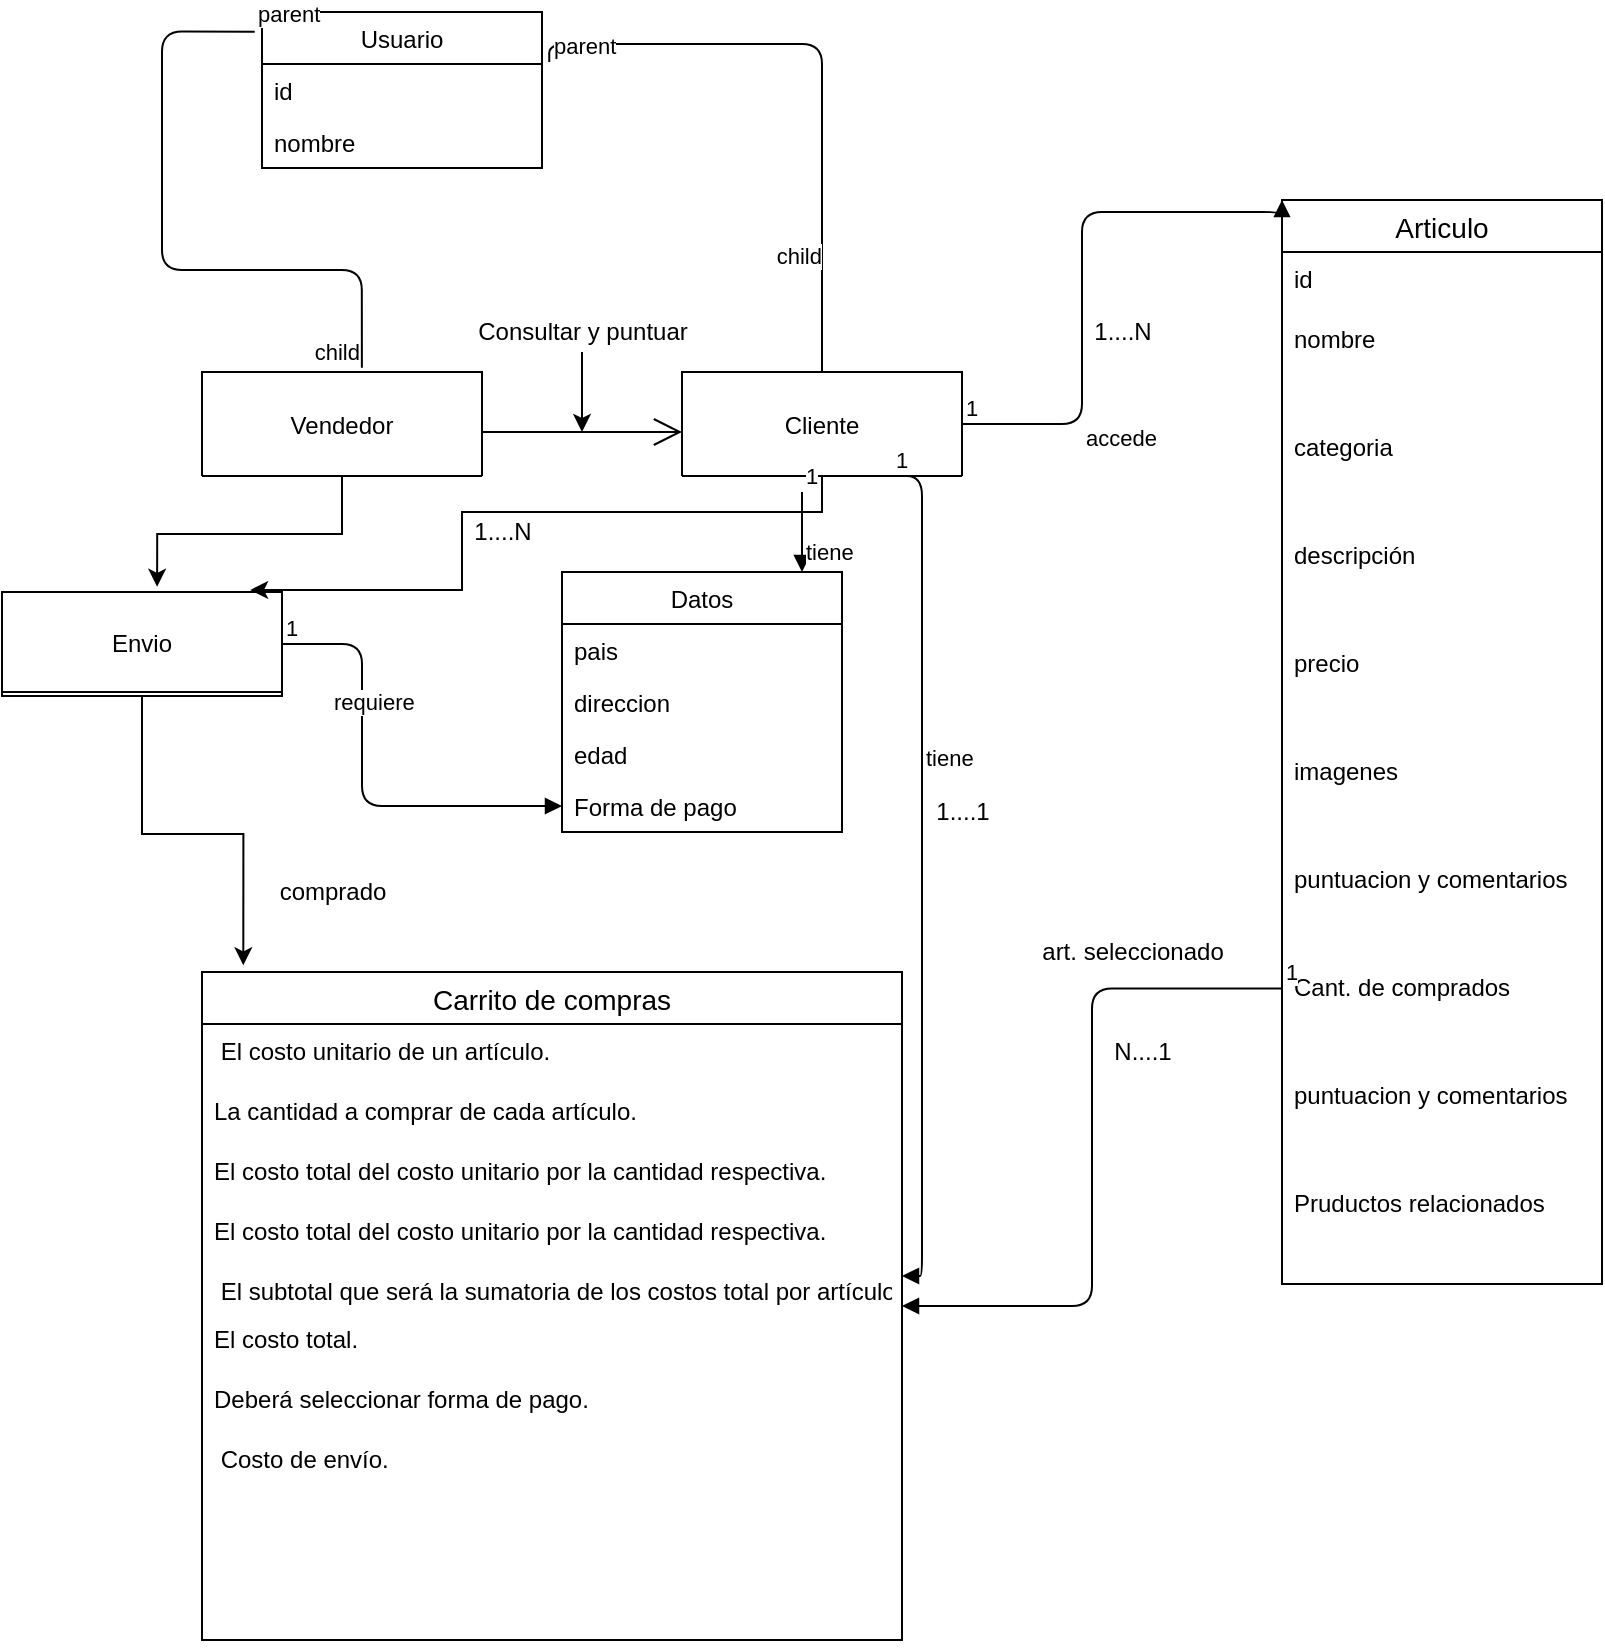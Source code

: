 <mxfile version="13.5.8" type="github">
  <diagram id="Sg8eH-UAJ3QVDJKttWUy" name="Page-1">
    <mxGraphModel dx="1034" dy="548" grid="1" gridSize="10" guides="1" tooltips="1" connect="1" arrows="1" fold="1" page="1" pageScale="1" pageWidth="827" pageHeight="1169" math="0" shadow="0">
      <root>
        <mxCell id="0" />
        <mxCell id="1" parent="0" />
        <mxCell id="rdflz2K7-HJ1GpBFVxrQ-13" value="Usuario" style="swimlane;fontStyle=0;childLayout=stackLayout;horizontal=1;startSize=26;fillColor=none;horizontalStack=0;resizeParent=1;resizeParentMax=0;resizeLast=0;collapsible=1;marginBottom=0;" vertex="1" parent="1">
          <mxGeometry x="140" y="50" width="140" height="78" as="geometry" />
        </mxCell>
        <mxCell id="rdflz2K7-HJ1GpBFVxrQ-14" value="id " style="text;strokeColor=none;fillColor=none;align=left;verticalAlign=top;spacingLeft=4;spacingRight=4;overflow=hidden;rotatable=0;points=[[0,0.5],[1,0.5]];portConstraint=eastwest;" vertex="1" parent="rdflz2K7-HJ1GpBFVxrQ-13">
          <mxGeometry y="26" width="140" height="26" as="geometry" />
        </mxCell>
        <mxCell id="rdflz2K7-HJ1GpBFVxrQ-15" value="nombre" style="text;strokeColor=none;fillColor=none;align=left;verticalAlign=top;spacingLeft=4;spacingRight=4;overflow=hidden;rotatable=0;points=[[0,0.5],[1,0.5]];portConstraint=eastwest;" vertex="1" parent="rdflz2K7-HJ1GpBFVxrQ-13">
          <mxGeometry y="52" width="140" height="26" as="geometry" />
        </mxCell>
        <mxCell id="rdflz2K7-HJ1GpBFVxrQ-22" value="Articulo" style="swimlane;fontStyle=0;childLayout=stackLayout;horizontal=1;startSize=26;horizontalStack=0;resizeParent=1;resizeParentMax=0;resizeLast=0;collapsible=1;marginBottom=0;align=center;fontSize=14;" vertex="1" parent="1">
          <mxGeometry x="650" y="144" width="160" height="542" as="geometry">
            <mxRectangle x="650" y="144" width="80" height="26" as="alternateBounds" />
          </mxGeometry>
        </mxCell>
        <mxCell id="rdflz2K7-HJ1GpBFVxrQ-23" value="id" style="text;strokeColor=none;fillColor=none;spacingLeft=4;spacingRight=4;overflow=hidden;rotatable=0;points=[[0,0.5],[1,0.5]];portConstraint=eastwest;fontSize=12;" vertex="1" parent="rdflz2K7-HJ1GpBFVxrQ-22">
          <mxGeometry y="26" width="160" height="30" as="geometry" />
        </mxCell>
        <mxCell id="rdflz2K7-HJ1GpBFVxrQ-27" value="nombre" style="text;strokeColor=none;fillColor=none;spacingLeft=4;spacingRight=4;overflow=hidden;rotatable=0;points=[[0,0.5],[1,0.5]];portConstraint=eastwest;fontSize=12;" vertex="1" parent="rdflz2K7-HJ1GpBFVxrQ-22">
          <mxGeometry y="56" width="160" height="54" as="geometry" />
        </mxCell>
        <mxCell id="rdflz2K7-HJ1GpBFVxrQ-31" value="categoria" style="text;strokeColor=none;fillColor=none;spacingLeft=4;spacingRight=4;overflow=hidden;rotatable=0;points=[[0,0.5],[1,0.5]];portConstraint=eastwest;fontSize=12;" vertex="1" parent="rdflz2K7-HJ1GpBFVxrQ-22">
          <mxGeometry y="110" width="160" height="54" as="geometry" />
        </mxCell>
        <mxCell id="rdflz2K7-HJ1GpBFVxrQ-30" value="descripción" style="text;strokeColor=none;fillColor=none;spacingLeft=4;spacingRight=4;overflow=hidden;rotatable=0;points=[[0,0.5],[1,0.5]];portConstraint=eastwest;fontSize=12;" vertex="1" parent="rdflz2K7-HJ1GpBFVxrQ-22">
          <mxGeometry y="164" width="160" height="54" as="geometry" />
        </mxCell>
        <mxCell id="rdflz2K7-HJ1GpBFVxrQ-29" value="precio" style="text;strokeColor=none;fillColor=none;spacingLeft=4;spacingRight=4;overflow=hidden;rotatable=0;points=[[0,0.5],[1,0.5]];portConstraint=eastwest;fontSize=12;" vertex="1" parent="rdflz2K7-HJ1GpBFVxrQ-22">
          <mxGeometry y="218" width="160" height="54" as="geometry" />
        </mxCell>
        <mxCell id="rdflz2K7-HJ1GpBFVxrQ-28" value="imagenes" style="text;strokeColor=none;fillColor=none;spacingLeft=4;spacingRight=4;overflow=hidden;rotatable=0;points=[[0,0.5],[1,0.5]];portConstraint=eastwest;fontSize=12;" vertex="1" parent="rdflz2K7-HJ1GpBFVxrQ-22">
          <mxGeometry y="272" width="160" height="54" as="geometry" />
        </mxCell>
        <mxCell id="rdflz2K7-HJ1GpBFVxrQ-32" value="puntuacion y comentarios" style="text;strokeColor=none;fillColor=none;spacingLeft=4;spacingRight=4;overflow=hidden;rotatable=0;points=[[0,0.5],[1,0.5]];portConstraint=eastwest;fontSize=12;" vertex="1" parent="rdflz2K7-HJ1GpBFVxrQ-22">
          <mxGeometry y="326" width="160" height="54" as="geometry" />
        </mxCell>
        <mxCell id="rdflz2K7-HJ1GpBFVxrQ-33" value="Cant. de comprados" style="text;strokeColor=none;fillColor=none;spacingLeft=4;spacingRight=4;overflow=hidden;rotatable=0;points=[[0,0.5],[1,0.5]];portConstraint=eastwest;fontSize=12;" vertex="1" parent="rdflz2K7-HJ1GpBFVxrQ-22">
          <mxGeometry y="380" width="160" height="54" as="geometry" />
        </mxCell>
        <mxCell id="rdflz2K7-HJ1GpBFVxrQ-34" value="puntuacion y comentarios" style="text;strokeColor=none;fillColor=none;spacingLeft=4;spacingRight=4;overflow=hidden;rotatable=0;points=[[0,0.5],[1,0.5]];portConstraint=eastwest;fontSize=12;" vertex="1" parent="rdflz2K7-HJ1GpBFVxrQ-22">
          <mxGeometry y="434" width="160" height="54" as="geometry" />
        </mxCell>
        <mxCell id="rdflz2K7-HJ1GpBFVxrQ-24" value="Pruductos relacionados" style="text;strokeColor=none;fillColor=none;spacingLeft=4;spacingRight=4;overflow=hidden;rotatable=0;points=[[0,0.5],[1,0.5]];portConstraint=eastwest;fontSize=12;" vertex="1" parent="rdflz2K7-HJ1GpBFVxrQ-22">
          <mxGeometry y="488" width="160" height="54" as="geometry" />
        </mxCell>
        <mxCell id="rdflz2K7-HJ1GpBFVxrQ-95" style="edgeStyle=orthogonalEdgeStyle;rounded=0;orthogonalLoop=1;jettySize=auto;html=1;entryX=0.554;entryY=-0.05;entryDx=0;entryDy=0;entryPerimeter=0;" edge="1" parent="1" source="rdflz2K7-HJ1GpBFVxrQ-5" target="rdflz2K7-HJ1GpBFVxrQ-84">
          <mxGeometry relative="1" as="geometry" />
        </mxCell>
        <mxCell id="rdflz2K7-HJ1GpBFVxrQ-5" value="Vendedor" style="swimlane;fontStyle=0;childLayout=stackLayout;horizontal=1;startSize=52;fillColor=none;horizontalStack=0;resizeParent=1;resizeParentMax=0;resizeLast=0;collapsible=1;marginBottom=0;" vertex="1" parent="1">
          <mxGeometry x="110" y="230" width="140" height="52" as="geometry" />
        </mxCell>
        <mxCell id="rdflz2K7-HJ1GpBFVxrQ-109" style="edgeStyle=orthogonalEdgeStyle;rounded=0;orthogonalLoop=1;jettySize=auto;html=1;entryX=0.886;entryY=-0.019;entryDx=0;entryDy=0;entryPerimeter=0;" edge="1" parent="1" source="rdflz2K7-HJ1GpBFVxrQ-17" target="rdflz2K7-HJ1GpBFVxrQ-84">
          <mxGeometry relative="1" as="geometry">
            <Array as="points">
              <mxPoint x="420" y="300" />
              <mxPoint x="240" y="300" />
              <mxPoint x="240" y="339" />
            </Array>
          </mxGeometry>
        </mxCell>
        <mxCell id="rdflz2K7-HJ1GpBFVxrQ-17" value="Cliente" style="swimlane;fontStyle=0;childLayout=stackLayout;horizontal=1;startSize=52;fillColor=none;horizontalStack=0;resizeParent=1;resizeParentMax=0;resizeLast=0;collapsible=1;marginBottom=0;" vertex="1" parent="1">
          <mxGeometry x="350" y="230" width="140" height="52" as="geometry" />
        </mxCell>
        <mxCell id="rdflz2K7-HJ1GpBFVxrQ-48" value="" style="endArrow=none;html=1;edgeStyle=orthogonalEdgeStyle;exitX=1.026;exitY=-0.038;exitDx=0;exitDy=0;exitPerimeter=0;entryX=0.5;entryY=0;entryDx=0;entryDy=0;" edge="1" parent="1" source="rdflz2K7-HJ1GpBFVxrQ-14" target="rdflz2K7-HJ1GpBFVxrQ-17">
          <mxGeometry relative="1" as="geometry">
            <mxPoint x="330" y="270" as="sourcePoint" />
            <mxPoint x="490" y="270" as="targetPoint" />
          </mxGeometry>
        </mxCell>
        <mxCell id="rdflz2K7-HJ1GpBFVxrQ-49" value="parent" style="edgeLabel;resizable=0;html=1;align=left;verticalAlign=bottom;" connectable="0" vertex="1" parent="rdflz2K7-HJ1GpBFVxrQ-48">
          <mxGeometry x="-1" relative="1" as="geometry" />
        </mxCell>
        <mxCell id="rdflz2K7-HJ1GpBFVxrQ-50" value="child" style="edgeLabel;resizable=0;html=1;align=right;verticalAlign=bottom;" connectable="0" vertex="1" parent="rdflz2K7-HJ1GpBFVxrQ-48">
          <mxGeometry x="1" relative="1" as="geometry">
            <mxPoint y="-49.59" as="offset" />
          </mxGeometry>
        </mxCell>
        <mxCell id="rdflz2K7-HJ1GpBFVxrQ-51" value="" style="endArrow=none;html=1;edgeStyle=orthogonalEdgeStyle;exitX=-0.026;exitY=0.126;exitDx=0;exitDy=0;exitPerimeter=0;entryX=0.571;entryY=-0.042;entryDx=0;entryDy=0;entryPerimeter=0;" edge="1" parent="1" source="rdflz2K7-HJ1GpBFVxrQ-13" target="rdflz2K7-HJ1GpBFVxrQ-5">
          <mxGeometry relative="1" as="geometry">
            <mxPoint x="180.0" y="128.012" as="sourcePoint" />
            <mxPoint x="316.36" y="283" as="targetPoint" />
            <Array as="points">
              <mxPoint x="90" y="60" />
              <mxPoint x="90" y="179" />
              <mxPoint x="190" y="179" />
            </Array>
          </mxGeometry>
        </mxCell>
        <mxCell id="rdflz2K7-HJ1GpBFVxrQ-52" value="parent" style="edgeLabel;resizable=0;html=1;align=left;verticalAlign=bottom;" connectable="0" vertex="1" parent="rdflz2K7-HJ1GpBFVxrQ-51">
          <mxGeometry x="-1" relative="1" as="geometry" />
        </mxCell>
        <mxCell id="rdflz2K7-HJ1GpBFVxrQ-53" value="child" style="edgeLabel;resizable=0;html=1;align=right;verticalAlign=bottom;" connectable="0" vertex="1" parent="rdflz2K7-HJ1GpBFVxrQ-51">
          <mxGeometry x="1" relative="1" as="geometry" />
        </mxCell>
        <mxCell id="rdflz2K7-HJ1GpBFVxrQ-56" value="tiene" style="endArrow=block;endFill=1;html=1;edgeStyle=orthogonalEdgeStyle;align=left;verticalAlign=top;" edge="1" parent="1" target="rdflz2K7-HJ1GpBFVxrQ-9">
          <mxGeometry x="-0.158" relative="1" as="geometry">
            <mxPoint x="410" y="290" as="sourcePoint" />
            <mxPoint x="490" y="270" as="targetPoint" />
            <Array as="points">
              <mxPoint x="410" y="330" />
              <mxPoint x="290" y="330" />
              <mxPoint x="290" y="415" />
            </Array>
            <mxPoint as="offset" />
          </mxGeometry>
        </mxCell>
        <mxCell id="rdflz2K7-HJ1GpBFVxrQ-57" value="1" style="edgeLabel;resizable=0;html=1;align=left;verticalAlign=bottom;" connectable="0" vertex="1" parent="rdflz2K7-HJ1GpBFVxrQ-56">
          <mxGeometry x="-1" relative="1" as="geometry" />
        </mxCell>
        <mxCell id="rdflz2K7-HJ1GpBFVxrQ-58" value="tiene" style="endArrow=block;endFill=1;html=1;edgeStyle=orthogonalEdgeStyle;align=left;verticalAlign=top;exitX=0.75;exitY=1;exitDx=0;exitDy=0;" edge="1" parent="1" source="rdflz2K7-HJ1GpBFVxrQ-17" target="rdflz2K7-HJ1GpBFVxrQ-38">
          <mxGeometry x="-0.327" relative="1" as="geometry">
            <mxPoint x="330" y="270" as="sourcePoint" />
            <mxPoint x="470" y="420" as="targetPoint" />
            <Array as="points">
              <mxPoint x="470" y="282" />
              <mxPoint x="470" y="682" />
            </Array>
            <mxPoint as="offset" />
          </mxGeometry>
        </mxCell>
        <mxCell id="rdflz2K7-HJ1GpBFVxrQ-59" value="1" style="edgeLabel;resizable=0;html=1;align=left;verticalAlign=bottom;" connectable="0" vertex="1" parent="rdflz2K7-HJ1GpBFVxrQ-58">
          <mxGeometry x="-1" relative="1" as="geometry" />
        </mxCell>
        <mxCell id="rdflz2K7-HJ1GpBFVxrQ-60" value="accede" style="endArrow=block;endFill=1;html=1;edgeStyle=orthogonalEdgeStyle;align=left;verticalAlign=top;exitX=1;exitY=0.5;exitDx=0;exitDy=0;entryX=0;entryY=0;entryDx=0;entryDy=0;" edge="1" parent="1" source="rdflz2K7-HJ1GpBFVxrQ-17" target="rdflz2K7-HJ1GpBFVxrQ-22">
          <mxGeometry x="-0.559" y="6" relative="1" as="geometry">
            <mxPoint x="750" y="140" as="sourcePoint" />
            <mxPoint x="580" y="150" as="targetPoint" />
            <Array as="points">
              <mxPoint x="550" y="256" />
              <mxPoint x="550" y="150" />
              <mxPoint x="650" y="150" />
            </Array>
            <mxPoint x="6" y="-6" as="offset" />
          </mxGeometry>
        </mxCell>
        <mxCell id="rdflz2K7-HJ1GpBFVxrQ-61" value="1" style="edgeLabel;resizable=0;html=1;align=left;verticalAlign=bottom;" connectable="0" vertex="1" parent="rdflz2K7-HJ1GpBFVxrQ-60">
          <mxGeometry x="-1" relative="1" as="geometry" />
        </mxCell>
        <mxCell id="rdflz2K7-HJ1GpBFVxrQ-79" value="" style="endArrow=open;endFill=1;endSize=12;html=1;" edge="1" parent="1">
          <mxGeometry width="160" relative="1" as="geometry">
            <mxPoint x="250" y="260" as="sourcePoint" />
            <mxPoint x="350" y="260" as="targetPoint" />
          </mxGeometry>
        </mxCell>
        <mxCell id="rdflz2K7-HJ1GpBFVxrQ-83" style="edgeStyle=orthogonalEdgeStyle;rounded=0;orthogonalLoop=1;jettySize=auto;html=1;" edge="1" parent="1" source="rdflz2K7-HJ1GpBFVxrQ-80">
          <mxGeometry relative="1" as="geometry">
            <mxPoint x="300" y="260" as="targetPoint" />
          </mxGeometry>
        </mxCell>
        <mxCell id="rdflz2K7-HJ1GpBFVxrQ-80" value="Consultar y puntuar" style="text;html=1;resizable=0;autosize=1;align=center;verticalAlign=middle;points=[];fillColor=none;strokeColor=none;rounded=0;" vertex="1" parent="1">
          <mxGeometry x="240" y="200" width="120" height="20" as="geometry" />
        </mxCell>
        <mxCell id="rdflz2K7-HJ1GpBFVxrQ-38" value="Carrito de compras" style="swimlane;fontStyle=0;childLayout=stackLayout;horizontal=1;startSize=26;horizontalStack=0;resizeParent=1;resizeParentMax=0;resizeLast=0;collapsible=1;marginBottom=0;align=center;fontSize=14;" vertex="1" parent="1">
          <mxGeometry x="110" y="530" width="350" height="334" as="geometry">
            <mxRectangle x="350" y="430" width="150" height="26" as="alternateBounds" />
          </mxGeometry>
        </mxCell>
        <mxCell id="rdflz2K7-HJ1GpBFVxrQ-45" value=" El costo unitario de un artículo." style="text;strokeColor=none;fillColor=none;spacingLeft=4;spacingRight=4;overflow=hidden;rotatable=0;points=[[0,0.5],[1,0.5]];portConstraint=eastwest;fontSize=12;" vertex="1" parent="rdflz2K7-HJ1GpBFVxrQ-38">
          <mxGeometry y="26" width="350" height="30" as="geometry" />
        </mxCell>
        <mxCell id="rdflz2K7-HJ1GpBFVxrQ-39" value="La cantidad a comprar de cada artículo.&#xa;" style="text;strokeColor=none;fillColor=none;spacingLeft=4;spacingRight=4;overflow=hidden;rotatable=0;points=[[0,0.5],[1,0.5]];portConstraint=eastwest;fontSize=12;" vertex="1" parent="rdflz2K7-HJ1GpBFVxrQ-38">
          <mxGeometry y="56" width="350" height="30" as="geometry" />
        </mxCell>
        <mxCell id="rdflz2K7-HJ1GpBFVxrQ-44" value="El costo total del costo unitario por la cantidad respectiva.&#xa;" style="text;strokeColor=none;fillColor=none;spacingLeft=4;spacingRight=4;overflow=hidden;rotatable=0;points=[[0,0.5],[1,0.5]];portConstraint=eastwest;fontSize=12;" vertex="1" parent="rdflz2K7-HJ1GpBFVxrQ-38">
          <mxGeometry y="86" width="350" height="30" as="geometry" />
        </mxCell>
        <mxCell id="rdflz2K7-HJ1GpBFVxrQ-103" value="El costo total del costo unitario por la cantidad respectiva.&#xa;" style="text;strokeColor=none;fillColor=none;spacingLeft=4;spacingRight=4;overflow=hidden;rotatable=0;points=[[0,0.5],[1,0.5]];portConstraint=eastwest;fontSize=12;" vertex="1" parent="rdflz2K7-HJ1GpBFVxrQ-38">
          <mxGeometry y="116" width="350" height="30" as="geometry" />
        </mxCell>
        <mxCell id="rdflz2K7-HJ1GpBFVxrQ-43" value=" El subtotal que será la sumatoria de los costos total por artículo.&#xa;" style="text;strokeColor=none;fillColor=none;spacingLeft=4;spacingRight=4;overflow=hidden;rotatable=0;points=[[0,0.5],[1,0.5]];portConstraint=eastwest;fontSize=12;" vertex="1" parent="rdflz2K7-HJ1GpBFVxrQ-38">
          <mxGeometry y="146" width="350" height="24" as="geometry" />
        </mxCell>
        <mxCell id="rdflz2K7-HJ1GpBFVxrQ-47" value="El costo total.&#xa;" style="text;strokeColor=none;fillColor=none;spacingLeft=4;spacingRight=4;overflow=hidden;rotatable=0;points=[[0,0.5],[1,0.5]];portConstraint=eastwest;fontSize=12;" vertex="1" parent="rdflz2K7-HJ1GpBFVxrQ-38">
          <mxGeometry y="170" width="350" height="30" as="geometry" />
        </mxCell>
        <mxCell id="rdflz2K7-HJ1GpBFVxrQ-46" value="Deberá seleccionar forma de pago.&#xa;" style="text;strokeColor=none;fillColor=none;spacingLeft=4;spacingRight=4;overflow=hidden;rotatable=0;points=[[0,0.5],[1,0.5]];portConstraint=eastwest;fontSize=12;" vertex="1" parent="rdflz2K7-HJ1GpBFVxrQ-38">
          <mxGeometry y="200" width="350" height="30" as="geometry" />
        </mxCell>
        <mxCell id="rdflz2K7-HJ1GpBFVxrQ-41" value=" Costo de envío." style="text;strokeColor=none;fillColor=none;spacingLeft=4;spacingRight=4;overflow=hidden;rotatable=0;points=[[0,0.5],[1,0.5]];portConstraint=eastwest;fontSize=12;" vertex="1" parent="rdflz2K7-HJ1GpBFVxrQ-38">
          <mxGeometry y="230" width="350" height="104" as="geometry" />
        </mxCell>
        <mxCell id="rdflz2K7-HJ1GpBFVxrQ-89" value="requiere" style="endArrow=block;endFill=1;html=1;edgeStyle=orthogonalEdgeStyle;align=left;verticalAlign=top;exitX=1;exitY=0.5;exitDx=0;exitDy=0;" edge="1" parent="1" source="rdflz2K7-HJ1GpBFVxrQ-84" target="rdflz2K7-HJ1GpBFVxrQ-11">
          <mxGeometry x="-0.785" y="-16" relative="1" as="geometry">
            <mxPoint x="170" y="366" as="sourcePoint" />
            <mxPoint x="560" y="870" as="targetPoint" />
            <Array as="points">
              <mxPoint x="190" y="366" />
              <mxPoint x="190" y="447" />
            </Array>
            <mxPoint as="offset" />
          </mxGeometry>
        </mxCell>
        <mxCell id="rdflz2K7-HJ1GpBFVxrQ-90" value="1" style="edgeLabel;resizable=0;html=1;align=left;verticalAlign=bottom;" connectable="0" vertex="1" parent="rdflz2K7-HJ1GpBFVxrQ-89">
          <mxGeometry x="-1" relative="1" as="geometry" />
        </mxCell>
        <mxCell id="rdflz2K7-HJ1GpBFVxrQ-99" style="edgeStyle=orthogonalEdgeStyle;rounded=0;orthogonalLoop=1;jettySize=auto;html=1;entryX=0.059;entryY=-0.01;entryDx=0;entryDy=0;entryPerimeter=0;" edge="1" parent="1" source="rdflz2K7-HJ1GpBFVxrQ-84" target="rdflz2K7-HJ1GpBFVxrQ-38">
          <mxGeometry relative="1" as="geometry" />
        </mxCell>
        <mxCell id="rdflz2K7-HJ1GpBFVxrQ-84" value="Envio" style="swimlane;fontStyle=0;childLayout=stackLayout;horizontal=1;startSize=50;fillColor=none;horizontalStack=0;resizeParent=1;resizeParentMax=0;resizeLast=0;collapsible=1;marginBottom=0;" vertex="1" parent="1">
          <mxGeometry x="10" y="340" width="140" height="52" as="geometry" />
        </mxCell>
        <mxCell id="rdflz2K7-HJ1GpBFVxrQ-9" value="Datos" style="swimlane;fontStyle=0;childLayout=stackLayout;horizontal=1;startSize=26;fillColor=none;horizontalStack=0;resizeParent=1;resizeParentMax=0;resizeLast=0;collapsible=1;marginBottom=0;" vertex="1" parent="1">
          <mxGeometry x="290" y="330" width="140" height="130" as="geometry" />
        </mxCell>
        <mxCell id="rdflz2K7-HJ1GpBFVxrQ-10" value="pais" style="text;strokeColor=none;fillColor=none;align=left;verticalAlign=top;spacingLeft=4;spacingRight=4;overflow=hidden;rotatable=0;points=[[0,0.5],[1,0.5]];portConstraint=eastwest;" vertex="1" parent="rdflz2K7-HJ1GpBFVxrQ-9">
          <mxGeometry y="26" width="140" height="26" as="geometry" />
        </mxCell>
        <mxCell id="rdflz2K7-HJ1GpBFVxrQ-37" value="direccion" style="text;strokeColor=none;fillColor=none;align=left;verticalAlign=top;spacingLeft=4;spacingRight=4;overflow=hidden;rotatable=0;points=[[0,0.5],[1,0.5]];portConstraint=eastwest;" vertex="1" parent="rdflz2K7-HJ1GpBFVxrQ-9">
          <mxGeometry y="52" width="140" height="26" as="geometry" />
        </mxCell>
        <mxCell id="rdflz2K7-HJ1GpBFVxrQ-36" value="edad" style="text;strokeColor=none;fillColor=none;align=left;verticalAlign=top;spacingLeft=4;spacingRight=4;overflow=hidden;rotatable=0;points=[[0,0.5],[1,0.5]];portConstraint=eastwest;" vertex="1" parent="rdflz2K7-HJ1GpBFVxrQ-9">
          <mxGeometry y="78" width="140" height="26" as="geometry" />
        </mxCell>
        <mxCell id="rdflz2K7-HJ1GpBFVxrQ-11" value="Forma de pago" style="text;strokeColor=none;fillColor=none;align=left;verticalAlign=top;spacingLeft=4;spacingRight=4;overflow=hidden;rotatable=0;points=[[0,0.5],[1,0.5]];portConstraint=eastwest;" vertex="1" parent="rdflz2K7-HJ1GpBFVxrQ-9">
          <mxGeometry y="104" width="140" height="26" as="geometry" />
        </mxCell>
        <mxCell id="rdflz2K7-HJ1GpBFVxrQ-97" value="" style="endArrow=block;endFill=1;html=1;edgeStyle=orthogonalEdgeStyle;align=left;verticalAlign=top;exitX=0;exitY=0.263;exitDx=0;exitDy=0;exitPerimeter=0;" edge="1" parent="1" source="rdflz2K7-HJ1GpBFVxrQ-33" target="rdflz2K7-HJ1GpBFVxrQ-38">
          <mxGeometry x="-0.581" y="22" relative="1" as="geometry">
            <mxPoint x="330" y="520" as="sourcePoint" />
            <mxPoint x="490" y="520" as="targetPoint" />
            <mxPoint as="offset" />
          </mxGeometry>
        </mxCell>
        <mxCell id="rdflz2K7-HJ1GpBFVxrQ-98" value="1" style="edgeLabel;resizable=0;html=1;align=left;verticalAlign=bottom;" connectable="0" vertex="1" parent="rdflz2K7-HJ1GpBFVxrQ-97">
          <mxGeometry x="-1" relative="1" as="geometry" />
        </mxCell>
        <mxCell id="rdflz2K7-HJ1GpBFVxrQ-100" value="comprado" style="text;html=1;resizable=0;autosize=1;align=center;verticalAlign=middle;points=[];fillColor=none;strokeColor=none;rounded=0;" vertex="1" parent="1">
          <mxGeometry x="140" y="480" width="70" height="20" as="geometry" />
        </mxCell>
        <mxCell id="rdflz2K7-HJ1GpBFVxrQ-101" value="art. seleccionado" style="text;html=1;resizable=0;autosize=1;align=center;verticalAlign=middle;points=[];fillColor=none;strokeColor=none;rounded=0;" vertex="1" parent="1">
          <mxGeometry x="520" y="510" width="110" height="20" as="geometry" />
        </mxCell>
        <mxCell id="rdflz2K7-HJ1GpBFVxrQ-104" value="N....1" style="text;html=1;resizable=0;autosize=1;align=center;verticalAlign=middle;points=[];fillColor=none;strokeColor=none;rounded=0;" vertex="1" parent="1">
          <mxGeometry x="560" y="560" width="40" height="20" as="geometry" />
        </mxCell>
        <mxCell id="rdflz2K7-HJ1GpBFVxrQ-107" value="1....N" style="text;html=1;resizable=0;autosize=1;align=center;verticalAlign=middle;points=[];fillColor=none;strokeColor=none;rounded=0;" vertex="1" parent="1">
          <mxGeometry x="550" y="200" width="40" height="20" as="geometry" />
        </mxCell>
        <mxCell id="rdflz2K7-HJ1GpBFVxrQ-108" value="1....1" style="text;html=1;resizable=0;autosize=1;align=center;verticalAlign=middle;points=[];fillColor=none;strokeColor=none;rounded=0;" vertex="1" parent="1">
          <mxGeometry x="470" y="440" width="40" height="20" as="geometry" />
        </mxCell>
        <mxCell id="rdflz2K7-HJ1GpBFVxrQ-110" value="1....N" style="text;html=1;resizable=0;autosize=1;align=center;verticalAlign=middle;points=[];fillColor=none;strokeColor=none;rounded=0;" vertex="1" parent="1">
          <mxGeometry x="240" y="300" width="40" height="20" as="geometry" />
        </mxCell>
      </root>
    </mxGraphModel>
  </diagram>
</mxfile>
